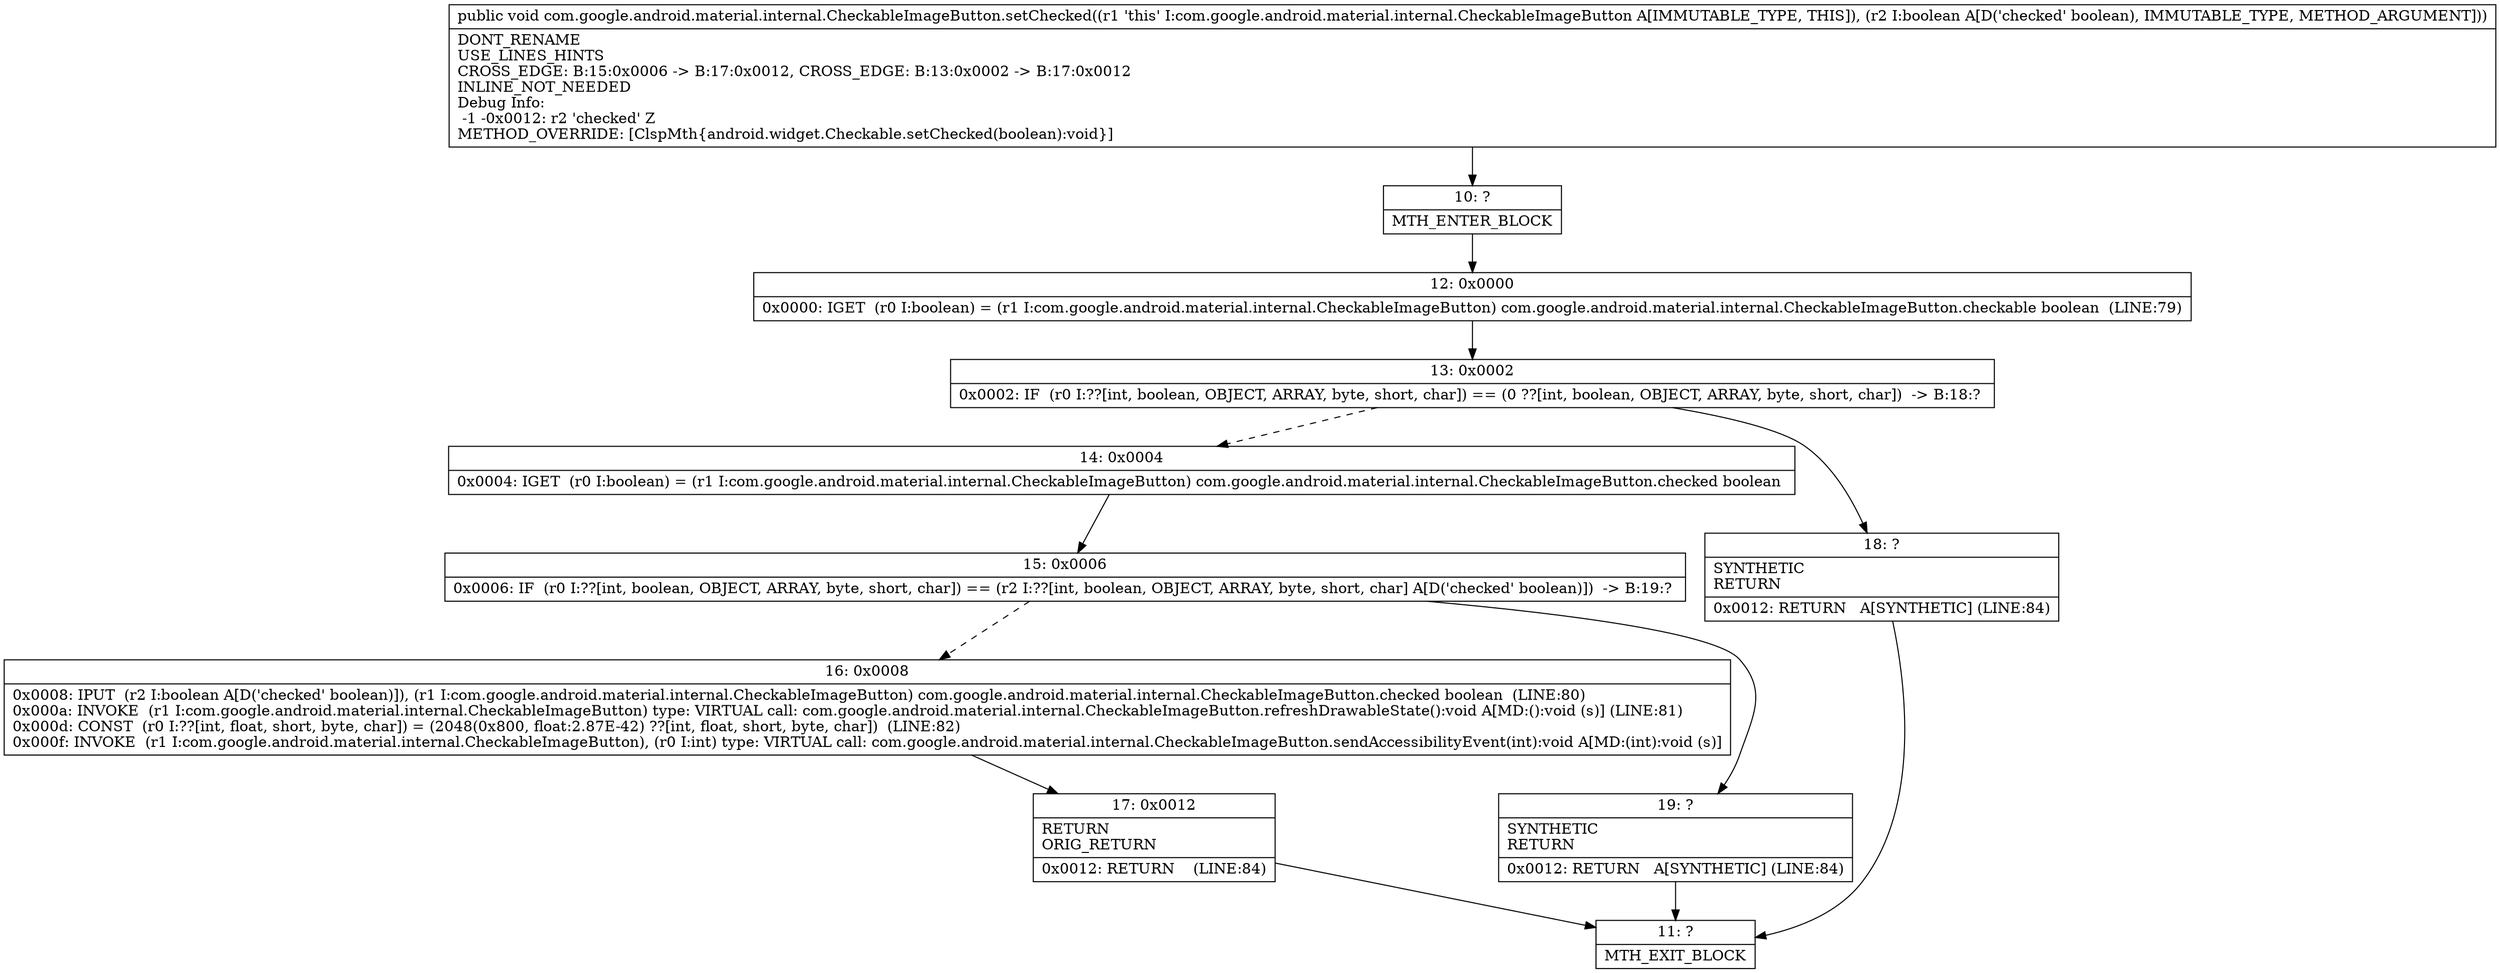 digraph "CFG forcom.google.android.material.internal.CheckableImageButton.setChecked(Z)V" {
Node_10 [shape=record,label="{10\:\ ?|MTH_ENTER_BLOCK\l}"];
Node_12 [shape=record,label="{12\:\ 0x0000|0x0000: IGET  (r0 I:boolean) = (r1 I:com.google.android.material.internal.CheckableImageButton) com.google.android.material.internal.CheckableImageButton.checkable boolean  (LINE:79)\l}"];
Node_13 [shape=record,label="{13\:\ 0x0002|0x0002: IF  (r0 I:??[int, boolean, OBJECT, ARRAY, byte, short, char]) == (0 ??[int, boolean, OBJECT, ARRAY, byte, short, char])  \-\> B:18:? \l}"];
Node_14 [shape=record,label="{14\:\ 0x0004|0x0004: IGET  (r0 I:boolean) = (r1 I:com.google.android.material.internal.CheckableImageButton) com.google.android.material.internal.CheckableImageButton.checked boolean \l}"];
Node_15 [shape=record,label="{15\:\ 0x0006|0x0006: IF  (r0 I:??[int, boolean, OBJECT, ARRAY, byte, short, char]) == (r2 I:??[int, boolean, OBJECT, ARRAY, byte, short, char] A[D('checked' boolean)])  \-\> B:19:? \l}"];
Node_16 [shape=record,label="{16\:\ 0x0008|0x0008: IPUT  (r2 I:boolean A[D('checked' boolean)]), (r1 I:com.google.android.material.internal.CheckableImageButton) com.google.android.material.internal.CheckableImageButton.checked boolean  (LINE:80)\l0x000a: INVOKE  (r1 I:com.google.android.material.internal.CheckableImageButton) type: VIRTUAL call: com.google.android.material.internal.CheckableImageButton.refreshDrawableState():void A[MD:():void (s)] (LINE:81)\l0x000d: CONST  (r0 I:??[int, float, short, byte, char]) = (2048(0x800, float:2.87E\-42) ??[int, float, short, byte, char])  (LINE:82)\l0x000f: INVOKE  (r1 I:com.google.android.material.internal.CheckableImageButton), (r0 I:int) type: VIRTUAL call: com.google.android.material.internal.CheckableImageButton.sendAccessibilityEvent(int):void A[MD:(int):void (s)]\l}"];
Node_17 [shape=record,label="{17\:\ 0x0012|RETURN\lORIG_RETURN\l|0x0012: RETURN    (LINE:84)\l}"];
Node_11 [shape=record,label="{11\:\ ?|MTH_EXIT_BLOCK\l}"];
Node_19 [shape=record,label="{19\:\ ?|SYNTHETIC\lRETURN\l|0x0012: RETURN   A[SYNTHETIC] (LINE:84)\l}"];
Node_18 [shape=record,label="{18\:\ ?|SYNTHETIC\lRETURN\l|0x0012: RETURN   A[SYNTHETIC] (LINE:84)\l}"];
MethodNode[shape=record,label="{public void com.google.android.material.internal.CheckableImageButton.setChecked((r1 'this' I:com.google.android.material.internal.CheckableImageButton A[IMMUTABLE_TYPE, THIS]), (r2 I:boolean A[D('checked' boolean), IMMUTABLE_TYPE, METHOD_ARGUMENT]))  | DONT_RENAME\lUSE_LINES_HINTS\lCROSS_EDGE: B:15:0x0006 \-\> B:17:0x0012, CROSS_EDGE: B:13:0x0002 \-\> B:17:0x0012\lINLINE_NOT_NEEDED\lDebug Info:\l  \-1 \-0x0012: r2 'checked' Z\lMETHOD_OVERRIDE: [ClspMth\{android.widget.Checkable.setChecked(boolean):void\}]\l}"];
MethodNode -> Node_10;Node_10 -> Node_12;
Node_12 -> Node_13;
Node_13 -> Node_14[style=dashed];
Node_13 -> Node_18;
Node_14 -> Node_15;
Node_15 -> Node_16[style=dashed];
Node_15 -> Node_19;
Node_16 -> Node_17;
Node_17 -> Node_11;
Node_19 -> Node_11;
Node_18 -> Node_11;
}

